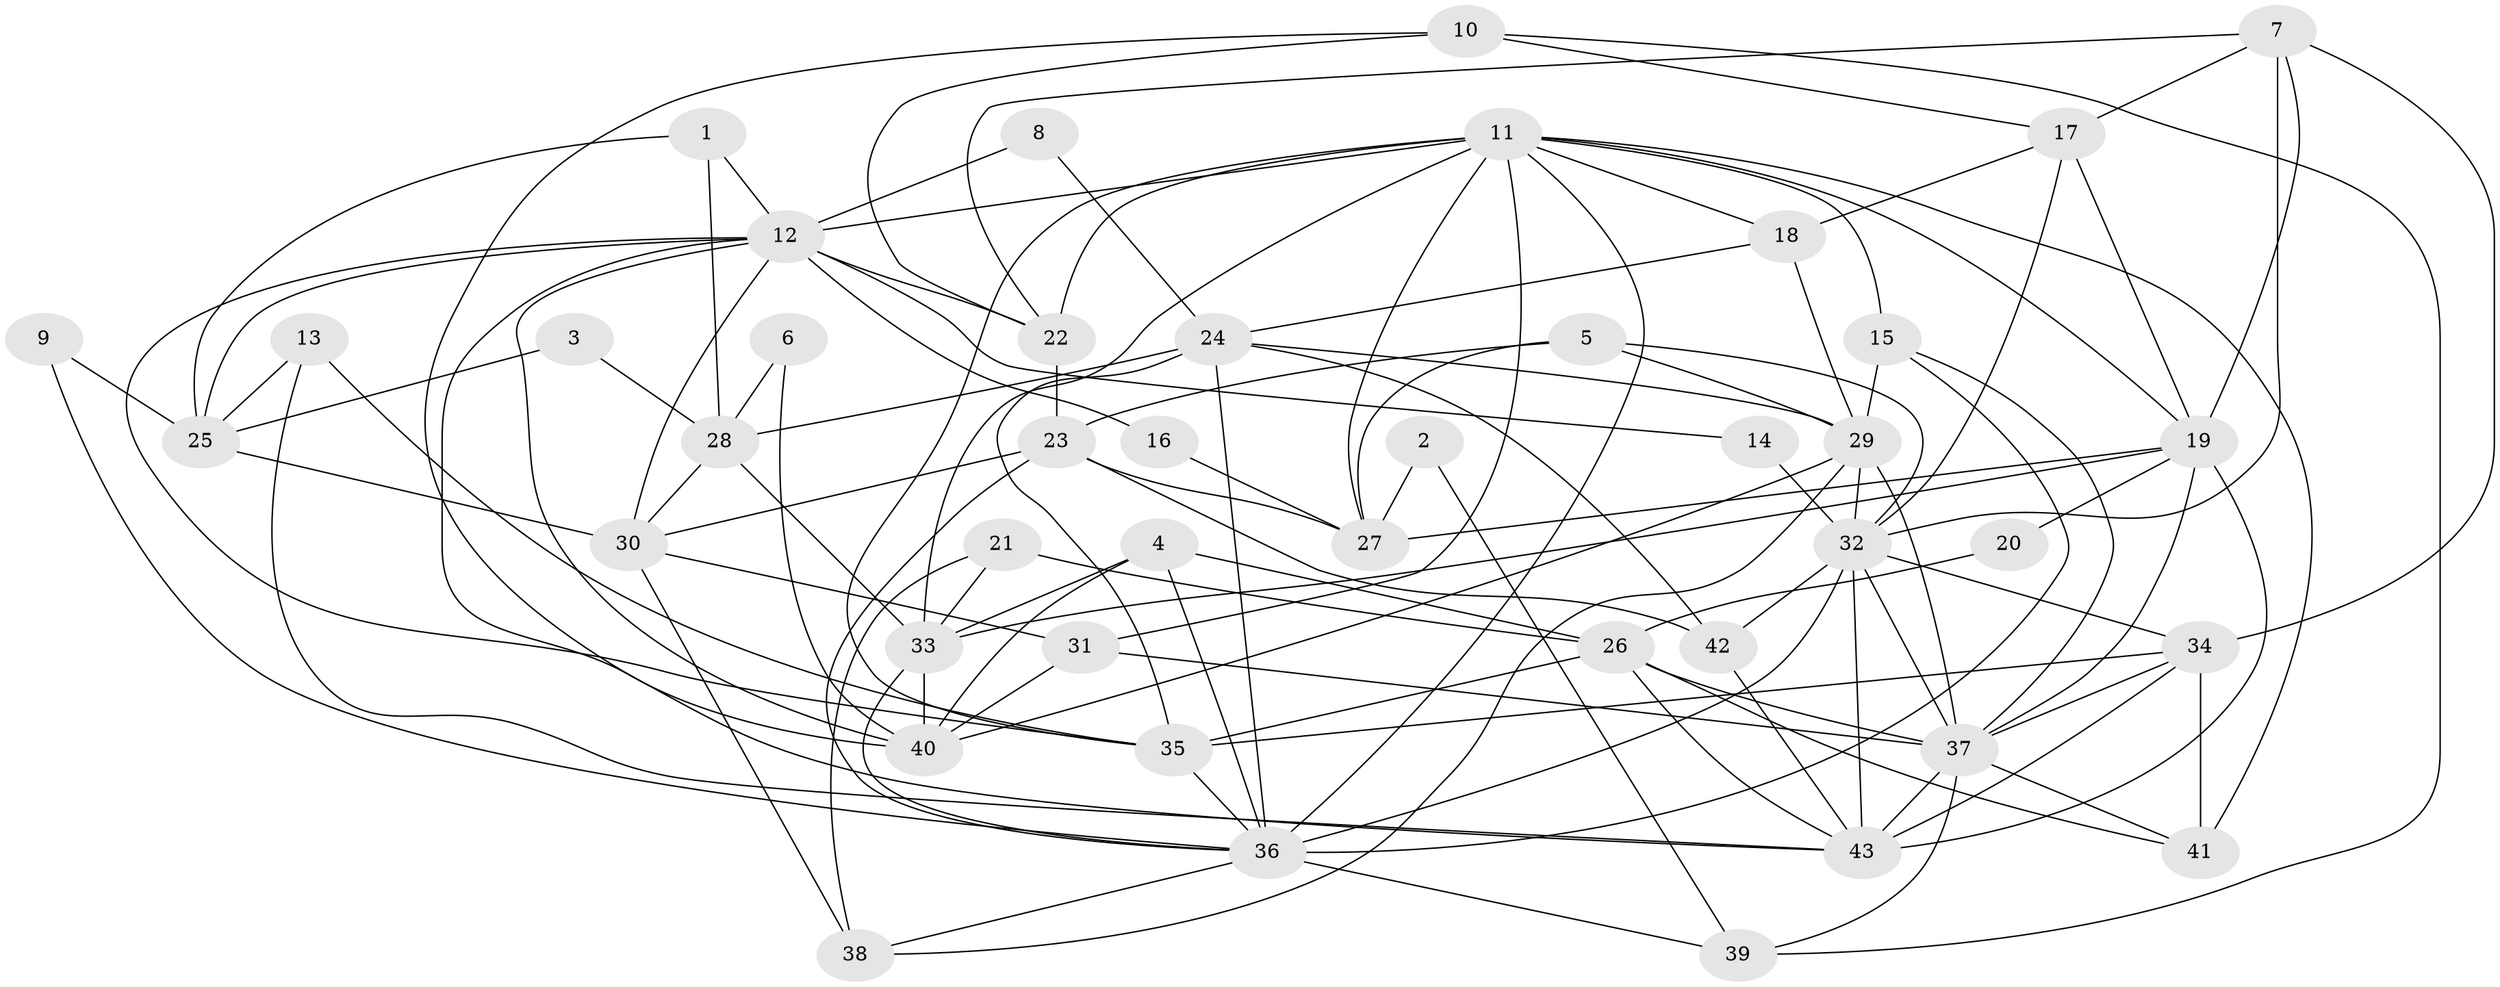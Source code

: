 // original degree distribution, {3: 0.18604651162790697, 4: 0.2441860465116279, 6: 0.11627906976744186, 2: 0.18604651162790697, 5: 0.2441860465116279, 8: 0.011627906976744186, 7: 0.011627906976744186}
// Generated by graph-tools (version 1.1) at 2025/26/03/09/25 03:26:12]
// undirected, 43 vertices, 114 edges
graph export_dot {
graph [start="1"]
  node [color=gray90,style=filled];
  1;
  2;
  3;
  4;
  5;
  6;
  7;
  8;
  9;
  10;
  11;
  12;
  13;
  14;
  15;
  16;
  17;
  18;
  19;
  20;
  21;
  22;
  23;
  24;
  25;
  26;
  27;
  28;
  29;
  30;
  31;
  32;
  33;
  34;
  35;
  36;
  37;
  38;
  39;
  40;
  41;
  42;
  43;
  1 -- 12 [weight=1.0];
  1 -- 25 [weight=1.0];
  1 -- 28 [weight=1.0];
  2 -- 27 [weight=1.0];
  2 -- 39 [weight=1.0];
  3 -- 25 [weight=1.0];
  3 -- 28 [weight=1.0];
  4 -- 26 [weight=1.0];
  4 -- 33 [weight=1.0];
  4 -- 36 [weight=1.0];
  4 -- 40 [weight=1.0];
  5 -- 23 [weight=1.0];
  5 -- 27 [weight=1.0];
  5 -- 29 [weight=1.0];
  5 -- 32 [weight=1.0];
  6 -- 28 [weight=1.0];
  6 -- 40 [weight=1.0];
  7 -- 17 [weight=1.0];
  7 -- 19 [weight=1.0];
  7 -- 22 [weight=1.0];
  7 -- 32 [weight=1.0];
  7 -- 34 [weight=1.0];
  8 -- 12 [weight=1.0];
  8 -- 24 [weight=1.0];
  9 -- 25 [weight=1.0];
  9 -- 36 [weight=1.0];
  10 -- 17 [weight=1.0];
  10 -- 22 [weight=1.0];
  10 -- 39 [weight=1.0];
  10 -- 40 [weight=1.0];
  11 -- 12 [weight=1.0];
  11 -- 15 [weight=1.0];
  11 -- 18 [weight=1.0];
  11 -- 19 [weight=1.0];
  11 -- 22 [weight=1.0];
  11 -- 27 [weight=1.0];
  11 -- 31 [weight=2.0];
  11 -- 33 [weight=3.0];
  11 -- 35 [weight=1.0];
  11 -- 36 [weight=1.0];
  11 -- 41 [weight=2.0];
  12 -- 14 [weight=1.0];
  12 -- 16 [weight=1.0];
  12 -- 22 [weight=1.0];
  12 -- 25 [weight=1.0];
  12 -- 30 [weight=1.0];
  12 -- 35 [weight=1.0];
  12 -- 40 [weight=1.0];
  12 -- 43 [weight=1.0];
  13 -- 25 [weight=1.0];
  13 -- 35 [weight=1.0];
  13 -- 43 [weight=1.0];
  14 -- 32 [weight=1.0];
  15 -- 29 [weight=1.0];
  15 -- 36 [weight=1.0];
  15 -- 37 [weight=1.0];
  16 -- 27 [weight=1.0];
  17 -- 18 [weight=1.0];
  17 -- 19 [weight=1.0];
  17 -- 32 [weight=1.0];
  18 -- 24 [weight=1.0];
  18 -- 29 [weight=1.0];
  19 -- 20 [weight=1.0];
  19 -- 27 [weight=1.0];
  19 -- 33 [weight=1.0];
  19 -- 37 [weight=1.0];
  19 -- 43 [weight=1.0];
  20 -- 26 [weight=1.0];
  21 -- 26 [weight=1.0];
  21 -- 33 [weight=2.0];
  21 -- 38 [weight=1.0];
  22 -- 23 [weight=2.0];
  23 -- 27 [weight=1.0];
  23 -- 30 [weight=1.0];
  23 -- 36 [weight=1.0];
  23 -- 42 [weight=1.0];
  24 -- 28 [weight=1.0];
  24 -- 29 [weight=1.0];
  24 -- 35 [weight=1.0];
  24 -- 36 [weight=1.0];
  24 -- 42 [weight=1.0];
  25 -- 30 [weight=1.0];
  26 -- 35 [weight=2.0];
  26 -- 37 [weight=1.0];
  26 -- 41 [weight=1.0];
  26 -- 43 [weight=1.0];
  28 -- 30 [weight=1.0];
  28 -- 33 [weight=3.0];
  29 -- 32 [weight=1.0];
  29 -- 37 [weight=1.0];
  29 -- 38 [weight=1.0];
  29 -- 40 [weight=1.0];
  30 -- 31 [weight=1.0];
  30 -- 38 [weight=1.0];
  31 -- 37 [weight=1.0];
  31 -- 40 [weight=1.0];
  32 -- 34 [weight=1.0];
  32 -- 36 [weight=1.0];
  32 -- 37 [weight=2.0];
  32 -- 42 [weight=1.0];
  32 -- 43 [weight=2.0];
  33 -- 36 [weight=1.0];
  33 -- 40 [weight=1.0];
  34 -- 35 [weight=1.0];
  34 -- 37 [weight=2.0];
  34 -- 41 [weight=1.0];
  34 -- 43 [weight=1.0];
  35 -- 36 [weight=1.0];
  36 -- 38 [weight=1.0];
  36 -- 39 [weight=1.0];
  37 -- 39 [weight=1.0];
  37 -- 41 [weight=1.0];
  37 -- 43 [weight=2.0];
  42 -- 43 [weight=1.0];
}
